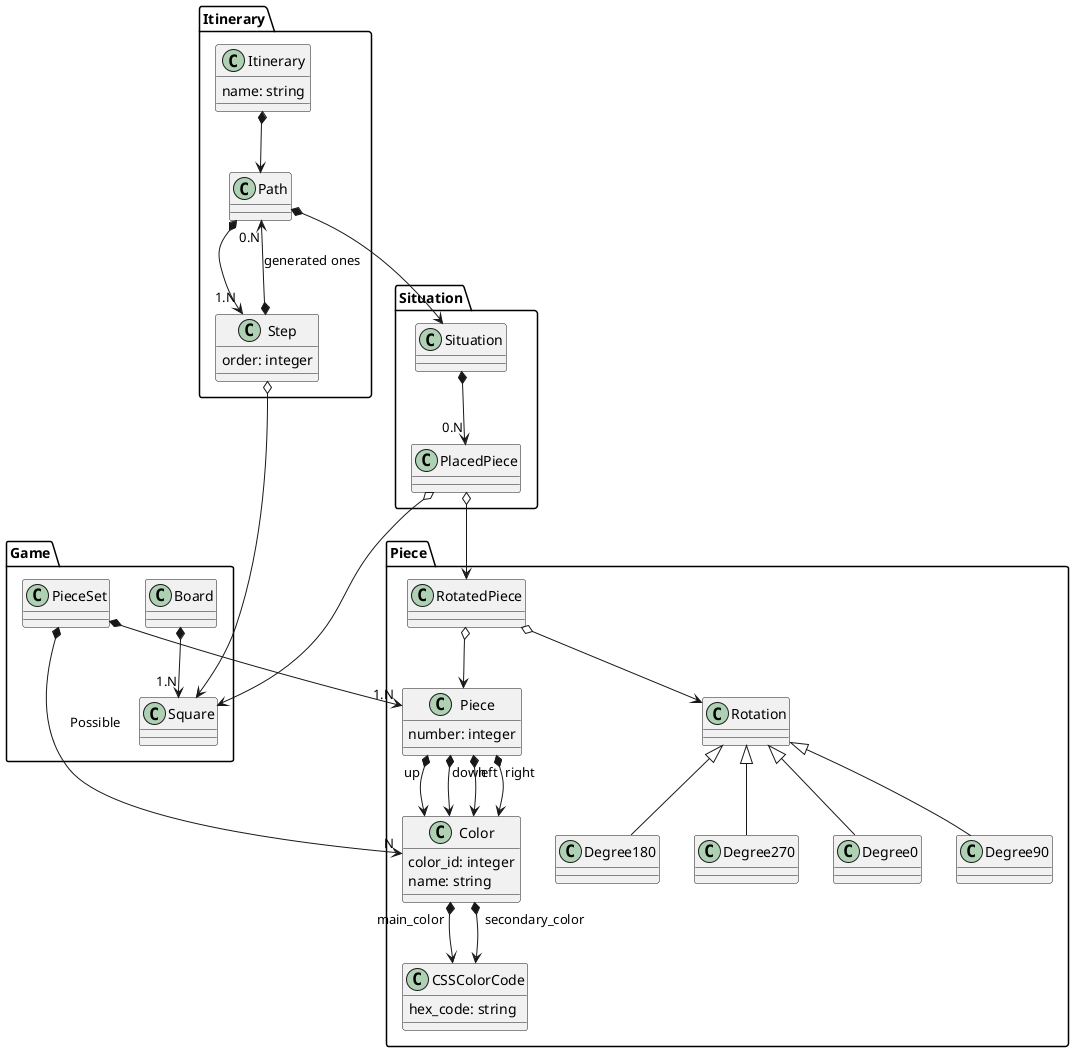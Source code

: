 @startuml
package Piece{
    class CSSColorCode {
        hex_code: string
    }
    class Color {
        color_id: integer
        name: string
    }
    class Piece {
        number: integer
    }

    Color "main_color" *--> CSSColorCode
    Color "secondary_color" *--> CSSColorCode
    Piece "up" *--> Color
    Piece "down" *--> Color
    Piece "left" *--> Color
    Piece "right" *--> Color
    class RotatedPiece
    class Rotation
    RotatedPiece o--> Rotation
    RotatedPiece o--> Piece
    Rotation <|-- Degree0
    Rotation <|-- Degree90
    Rotation <|-- Degree180
    Rotation <|-- Degree270
}
package Game{
    class Board
    class Square
    class PieceSet

    Board *--> "1.N" Square
    PieceSet *--> "N" Piece.Color: Possible
    PieceSet *--> "1.N" Piece.Piece
}
package Situation {
    class Situation
    class PlacedPiece

    PlacedPiece o--> RotatedPiece
    Situation *--> "0.N" PlacedPiece
}
package Itinerary {
    class Itinerary {
        name: string
    }
    class Path
    class Step {
        order: integer
    }

    Path *--> "1.N" Step
    Itinerary *--> Path
    Step *--> "0.N" Path : "generated ones"
}
Path *--> Situation.Situation
PlacedPiece o--> Square
Step o--> Square
@enduml